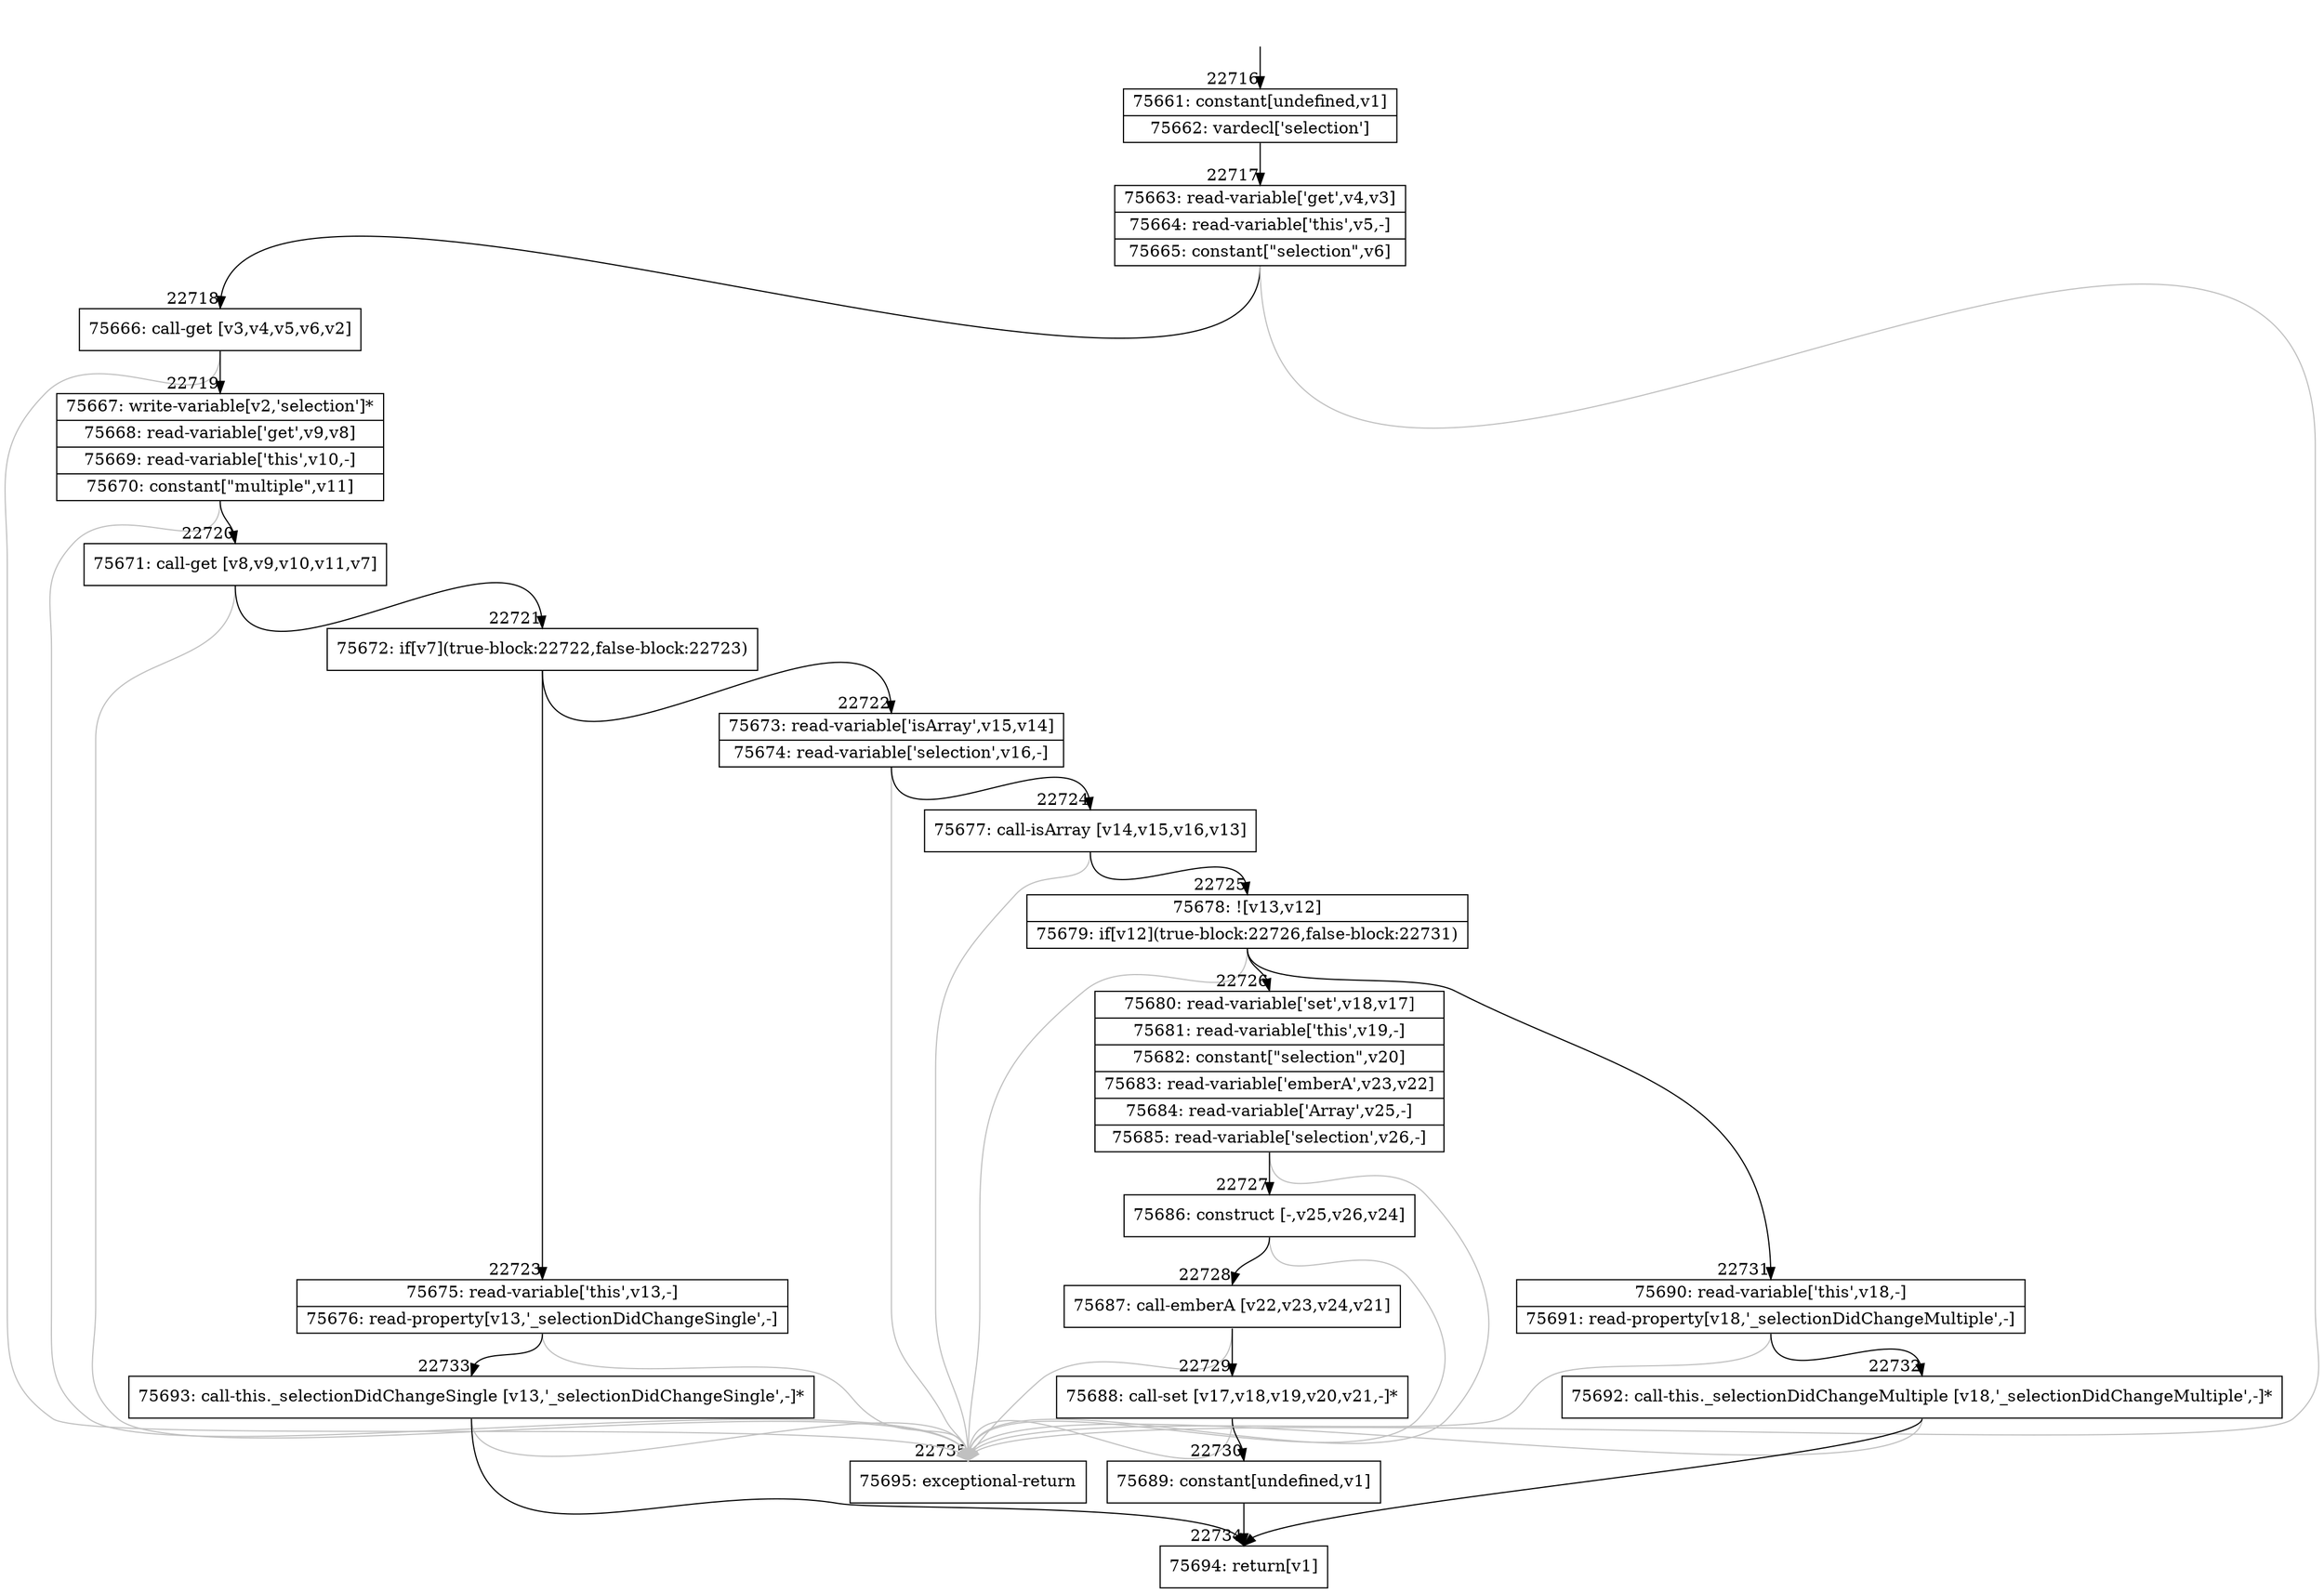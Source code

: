 digraph {
rankdir="TD"
BB_entry1981[shape=none,label=""];
BB_entry1981 -> BB22716 [tailport=s, headport=n, headlabel="    22716"]
BB22716 [shape=record label="{75661: constant[undefined,v1]|75662: vardecl['selection']}" ] 
BB22716 -> BB22717 [tailport=s, headport=n, headlabel="      22717"]
BB22717 [shape=record label="{75663: read-variable['get',v4,v3]|75664: read-variable['this',v5,-]|75665: constant[\"selection\",v6]}" ] 
BB22717 -> BB22718 [tailport=s, headport=n, headlabel="      22718"]
BB22717 -> BB22735 [tailport=s, headport=n, color=gray, headlabel="      22735"]
BB22718 [shape=record label="{75666: call-get [v3,v4,v5,v6,v2]}" ] 
BB22718 -> BB22719 [tailport=s, headport=n, headlabel="      22719"]
BB22718 -> BB22735 [tailport=s, headport=n, color=gray]
BB22719 [shape=record label="{75667: write-variable[v2,'selection']*|75668: read-variable['get',v9,v8]|75669: read-variable['this',v10,-]|75670: constant[\"multiple\",v11]}" ] 
BB22719 -> BB22720 [tailport=s, headport=n, headlabel="      22720"]
BB22719 -> BB22735 [tailport=s, headport=n, color=gray]
BB22720 [shape=record label="{75671: call-get [v8,v9,v10,v11,v7]}" ] 
BB22720 -> BB22721 [tailport=s, headport=n, headlabel="      22721"]
BB22720 -> BB22735 [tailport=s, headport=n, color=gray]
BB22721 [shape=record label="{75672: if[v7](true-block:22722,false-block:22723)}" ] 
BB22721 -> BB22722 [tailport=s, headport=n, headlabel="      22722"]
BB22721 -> BB22723 [tailport=s, headport=n, headlabel="      22723"]
BB22722 [shape=record label="{75673: read-variable['isArray',v15,v14]|75674: read-variable['selection',v16,-]}" ] 
BB22722 -> BB22724 [tailport=s, headport=n, headlabel="      22724"]
BB22722 -> BB22735 [tailport=s, headport=n, color=gray]
BB22723 [shape=record label="{75675: read-variable['this',v13,-]|75676: read-property[v13,'_selectionDidChangeSingle',-]}" ] 
BB22723 -> BB22733 [tailport=s, headport=n, headlabel="      22733"]
BB22723 -> BB22735 [tailport=s, headport=n, color=gray]
BB22724 [shape=record label="{75677: call-isArray [v14,v15,v16,v13]}" ] 
BB22724 -> BB22725 [tailport=s, headport=n, headlabel="      22725"]
BB22724 -> BB22735 [tailport=s, headport=n, color=gray]
BB22725 [shape=record label="{75678: ![v13,v12]|75679: if[v12](true-block:22726,false-block:22731)}" ] 
BB22725 -> BB22726 [tailport=s, headport=n, headlabel="      22726"]
BB22725 -> BB22731 [tailport=s, headport=n, headlabel="      22731"]
BB22725 -> BB22735 [tailport=s, headport=n, color=gray]
BB22726 [shape=record label="{75680: read-variable['set',v18,v17]|75681: read-variable['this',v19,-]|75682: constant[\"selection\",v20]|75683: read-variable['emberA',v23,v22]|75684: read-variable['Array',v25,-]|75685: read-variable['selection',v26,-]}" ] 
BB22726 -> BB22727 [tailport=s, headport=n, headlabel="      22727"]
BB22726 -> BB22735 [tailport=s, headport=n, color=gray]
BB22727 [shape=record label="{75686: construct [-,v25,v26,v24]}" ] 
BB22727 -> BB22728 [tailport=s, headport=n, headlabel="      22728"]
BB22727 -> BB22735 [tailport=s, headport=n, color=gray]
BB22728 [shape=record label="{75687: call-emberA [v22,v23,v24,v21]}" ] 
BB22728 -> BB22729 [tailport=s, headport=n, headlabel="      22729"]
BB22728 -> BB22735 [tailport=s, headport=n, color=gray]
BB22729 [shape=record label="{75688: call-set [v17,v18,v19,v20,v21,-]*}" ] 
BB22729 -> BB22730 [tailport=s, headport=n, headlabel="      22730"]
BB22729 -> BB22735 [tailport=s, headport=n, color=gray]
BB22730 [shape=record label="{75689: constant[undefined,v1]}" ] 
BB22730 -> BB22734 [tailport=s, headport=n, headlabel="      22734"]
BB22731 [shape=record label="{75690: read-variable['this',v18,-]|75691: read-property[v18,'_selectionDidChangeMultiple',-]}" ] 
BB22731 -> BB22732 [tailport=s, headport=n, headlabel="      22732"]
BB22731 -> BB22735 [tailport=s, headport=n, color=gray]
BB22732 [shape=record label="{75692: call-this._selectionDidChangeMultiple [v18,'_selectionDidChangeMultiple',-]*}" ] 
BB22732 -> BB22734 [tailport=s, headport=n]
BB22732 -> BB22735 [tailport=s, headport=n, color=gray]
BB22733 [shape=record label="{75693: call-this._selectionDidChangeSingle [v13,'_selectionDidChangeSingle',-]*}" ] 
BB22733 -> BB22734 [tailport=s, headport=n]
BB22733 -> BB22735 [tailport=s, headport=n, color=gray]
BB22734 [shape=record label="{75694: return[v1]}" ] 
BB22735 [shape=record label="{75695: exceptional-return}" ] 
//#$~ 42874
}
